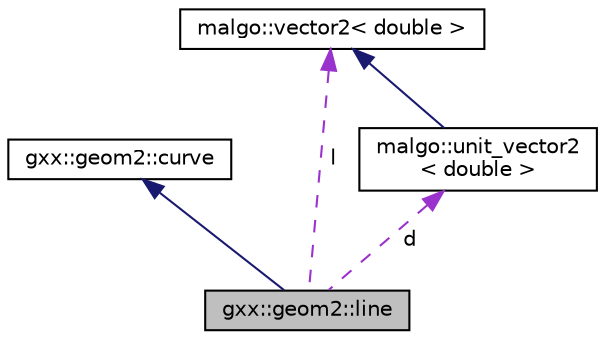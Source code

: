 digraph "gxx::geom2::line"
{
  edge [fontname="Helvetica",fontsize="10",labelfontname="Helvetica",labelfontsize="10"];
  node [fontname="Helvetica",fontsize="10",shape=record];
  Node1 [label="gxx::geom2::line",height=0.2,width=0.4,color="black", fillcolor="grey75", style="filled", fontcolor="black"];
  Node2 -> Node1 [dir="back",color="midnightblue",fontsize="10",style="solid",fontname="Helvetica"];
  Node2 [label="gxx::geom2::curve",height=0.2,width=0.4,color="black", fillcolor="white", style="filled",URL="$classgxx_1_1geom2_1_1curve.html"];
  Node3 -> Node1 [dir="back",color="darkorchid3",fontsize="10",style="dashed",label=" d" ,fontname="Helvetica"];
  Node3 [label="malgo::unit_vector2\l\< double \>",height=0.2,width=0.4,color="black", fillcolor="white", style="filled",URL="$classmalgo_1_1unit__vector2.html"];
  Node4 -> Node3 [dir="back",color="midnightblue",fontsize="10",style="solid",fontname="Helvetica"];
  Node4 [label="malgo::vector2\< double \>",height=0.2,width=0.4,color="black", fillcolor="white", style="filled",URL="$classmalgo_1_1vector2.html"];
  Node4 -> Node1 [dir="back",color="darkorchid3",fontsize="10",style="dashed",label=" l" ,fontname="Helvetica"];
}
